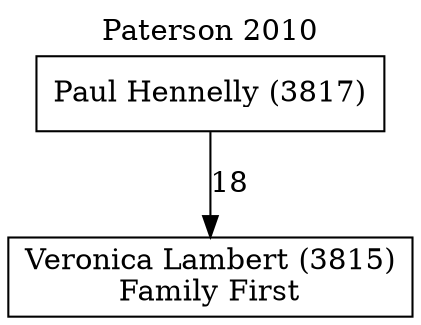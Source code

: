 // House preference flow
digraph "Veronica Lambert (3815)_Paterson_2010" {
	graph [label="Paterson 2010" labelloc=t mclimit=10]
	node [shape=box]
	"Veronica Lambert (3815)" [label="Veronica Lambert (3815)
Family First"]
	"Paul Hennelly (3817)" [label="Paul Hennelly (3817)
"]
	"Paul Hennelly (3817)" -> "Veronica Lambert (3815)" [label=18]
}
